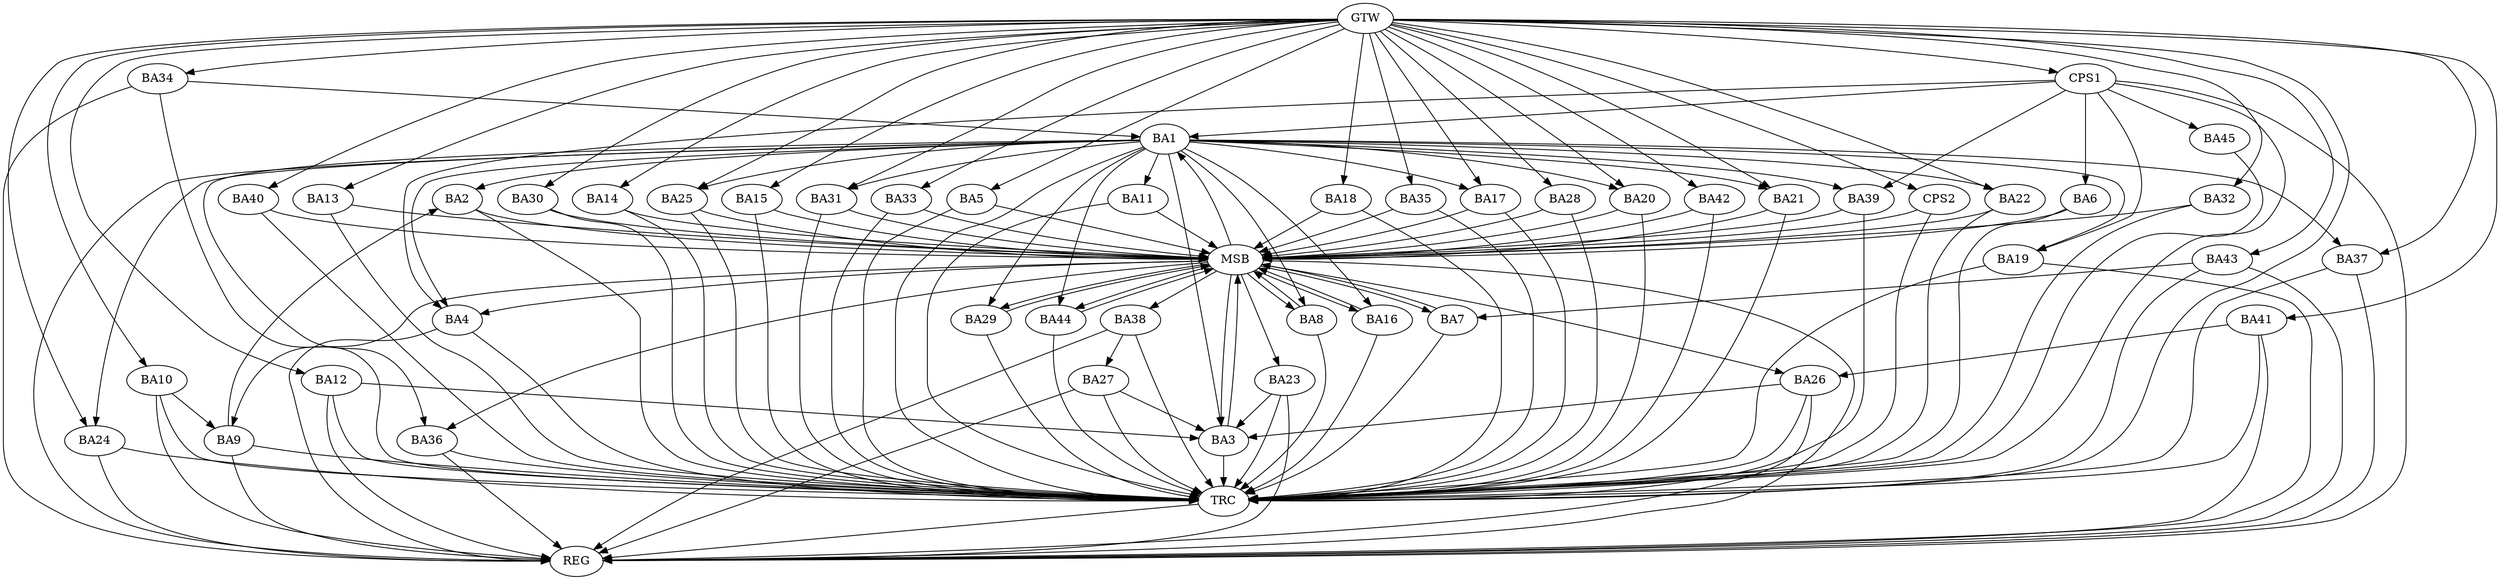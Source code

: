 strict digraph G {
  BA1 [ label="BA1" ];
  BA2 [ label="BA2" ];
  BA3 [ label="BA3" ];
  BA4 [ label="BA4" ];
  BA5 [ label="BA5" ];
  BA6 [ label="BA6" ];
  BA7 [ label="BA7" ];
  BA8 [ label="BA8" ];
  BA9 [ label="BA9" ];
  BA10 [ label="BA10" ];
  BA11 [ label="BA11" ];
  BA12 [ label="BA12" ];
  BA13 [ label="BA13" ];
  BA14 [ label="BA14" ];
  BA15 [ label="BA15" ];
  BA16 [ label="BA16" ];
  BA17 [ label="BA17" ];
  BA18 [ label="BA18" ];
  BA19 [ label="BA19" ];
  BA20 [ label="BA20" ];
  BA21 [ label="BA21" ];
  BA22 [ label="BA22" ];
  BA23 [ label="BA23" ];
  BA24 [ label="BA24" ];
  BA25 [ label="BA25" ];
  BA26 [ label="BA26" ];
  BA27 [ label="BA27" ];
  BA28 [ label="BA28" ];
  BA29 [ label="BA29" ];
  BA30 [ label="BA30" ];
  BA31 [ label="BA31" ];
  BA32 [ label="BA32" ];
  BA33 [ label="BA33" ];
  BA34 [ label="BA34" ];
  BA35 [ label="BA35" ];
  BA36 [ label="BA36" ];
  BA37 [ label="BA37" ];
  BA38 [ label="BA38" ];
  BA39 [ label="BA39" ];
  BA40 [ label="BA40" ];
  BA41 [ label="BA41" ];
  BA42 [ label="BA42" ];
  BA43 [ label="BA43" ];
  BA44 [ label="BA44" ];
  BA45 [ label="BA45" ];
  CPS1 [ label="CPS1" ];
  CPS2 [ label="CPS2" ];
  GTW [ label="GTW" ];
  REG [ label="REG" ];
  MSB [ label="MSB" ];
  TRC [ label="TRC" ];
  BA1 -> BA2;
  BA9 -> BA2;
  BA10 -> BA9;
  BA12 -> BA3;
  BA23 -> BA3;
  BA26 -> BA3;
  BA27 -> BA3;
  BA34 -> BA1;
  BA38 -> BA27;
  BA41 -> BA26;
  BA43 -> BA7;
  CPS1 -> BA45;
  CPS1 -> BA39;
  CPS1 -> BA19;
  CPS1 -> BA4;
  CPS1 -> BA1;
  CPS1 -> BA6;
  GTW -> BA5;
  GTW -> BA10;
  GTW -> BA12;
  GTW -> BA13;
  GTW -> BA14;
  GTW -> BA15;
  GTW -> BA17;
  GTW -> BA18;
  GTW -> BA20;
  GTW -> BA21;
  GTW -> BA22;
  GTW -> BA24;
  GTW -> BA25;
  GTW -> BA28;
  GTW -> BA30;
  GTW -> BA31;
  GTW -> BA32;
  GTW -> BA33;
  GTW -> BA34;
  GTW -> BA35;
  GTW -> BA37;
  GTW -> BA40;
  GTW -> BA41;
  GTW -> BA42;
  GTW -> BA43;
  GTW -> CPS1;
  GTW -> CPS2;
  BA1 -> REG;
  BA4 -> REG;
  BA9 -> REG;
  BA10 -> REG;
  BA12 -> REG;
  BA19 -> REG;
  BA23 -> REG;
  BA24 -> REG;
  BA26 -> REG;
  BA27 -> REG;
  BA34 -> REG;
  BA36 -> REG;
  BA37 -> REG;
  BA38 -> REG;
  BA41 -> REG;
  BA43 -> REG;
  CPS1 -> REG;
  BA2 -> MSB;
  MSB -> BA1;
  MSB -> REG;
  BA3 -> MSB;
  BA5 -> MSB;
  MSB -> BA4;
  BA6 -> MSB;
  BA7 -> MSB;
  MSB -> BA3;
  BA8 -> MSB;
  BA11 -> MSB;
  BA13 -> MSB;
  BA14 -> MSB;
  BA15 -> MSB;
  BA16 -> MSB;
  BA17 -> MSB;
  BA18 -> MSB;
  BA20 -> MSB;
  BA21 -> MSB;
  BA22 -> MSB;
  BA25 -> MSB;
  MSB -> BA7;
  BA28 -> MSB;
  BA29 -> MSB;
  BA30 -> MSB;
  MSB -> BA8;
  BA31 -> MSB;
  BA32 -> MSB;
  BA33 -> MSB;
  MSB -> BA9;
  BA35 -> MSB;
  MSB -> BA23;
  BA39 -> MSB;
  BA40 -> MSB;
  MSB -> BA16;
  BA42 -> MSB;
  MSB -> BA36;
  BA44 -> MSB;
  MSB -> BA26;
  CPS2 -> MSB;
  MSB -> BA44;
  MSB -> BA38;
  MSB -> BA29;
  BA1 -> TRC;
  BA2 -> TRC;
  BA3 -> TRC;
  BA4 -> TRC;
  BA5 -> TRC;
  BA6 -> TRC;
  BA7 -> TRC;
  BA8 -> TRC;
  BA9 -> TRC;
  BA10 -> TRC;
  BA11 -> TRC;
  BA12 -> TRC;
  BA13 -> TRC;
  BA14 -> TRC;
  BA15 -> TRC;
  BA16 -> TRC;
  BA17 -> TRC;
  BA18 -> TRC;
  BA19 -> TRC;
  BA20 -> TRC;
  BA21 -> TRC;
  BA22 -> TRC;
  BA23 -> TRC;
  BA24 -> TRC;
  BA25 -> TRC;
  BA26 -> TRC;
  BA27 -> TRC;
  BA28 -> TRC;
  BA29 -> TRC;
  BA30 -> TRC;
  BA31 -> TRC;
  BA32 -> TRC;
  BA33 -> TRC;
  BA34 -> TRC;
  BA35 -> TRC;
  BA36 -> TRC;
  BA37 -> TRC;
  BA38 -> TRC;
  BA39 -> TRC;
  BA40 -> TRC;
  BA41 -> TRC;
  BA42 -> TRC;
  BA43 -> TRC;
  BA44 -> TRC;
  BA45 -> TRC;
  CPS1 -> TRC;
  CPS2 -> TRC;
  GTW -> TRC;
  TRC -> REG;
  BA1 -> BA21;
  BA1 -> BA25;
  BA1 -> BA44;
  BA1 -> BA4;
  BA1 -> BA20;
  BA1 -> BA29;
  BA1 -> BA3;
  BA1 -> BA37;
  BA1 -> BA24;
  BA1 -> BA31;
  BA1 -> BA17;
  BA1 -> BA19;
  BA1 -> BA11;
  BA1 -> BA16;
  BA1 -> BA39;
  BA1 -> BA8;
  BA1 -> BA36;
  BA1 -> BA22;
}
